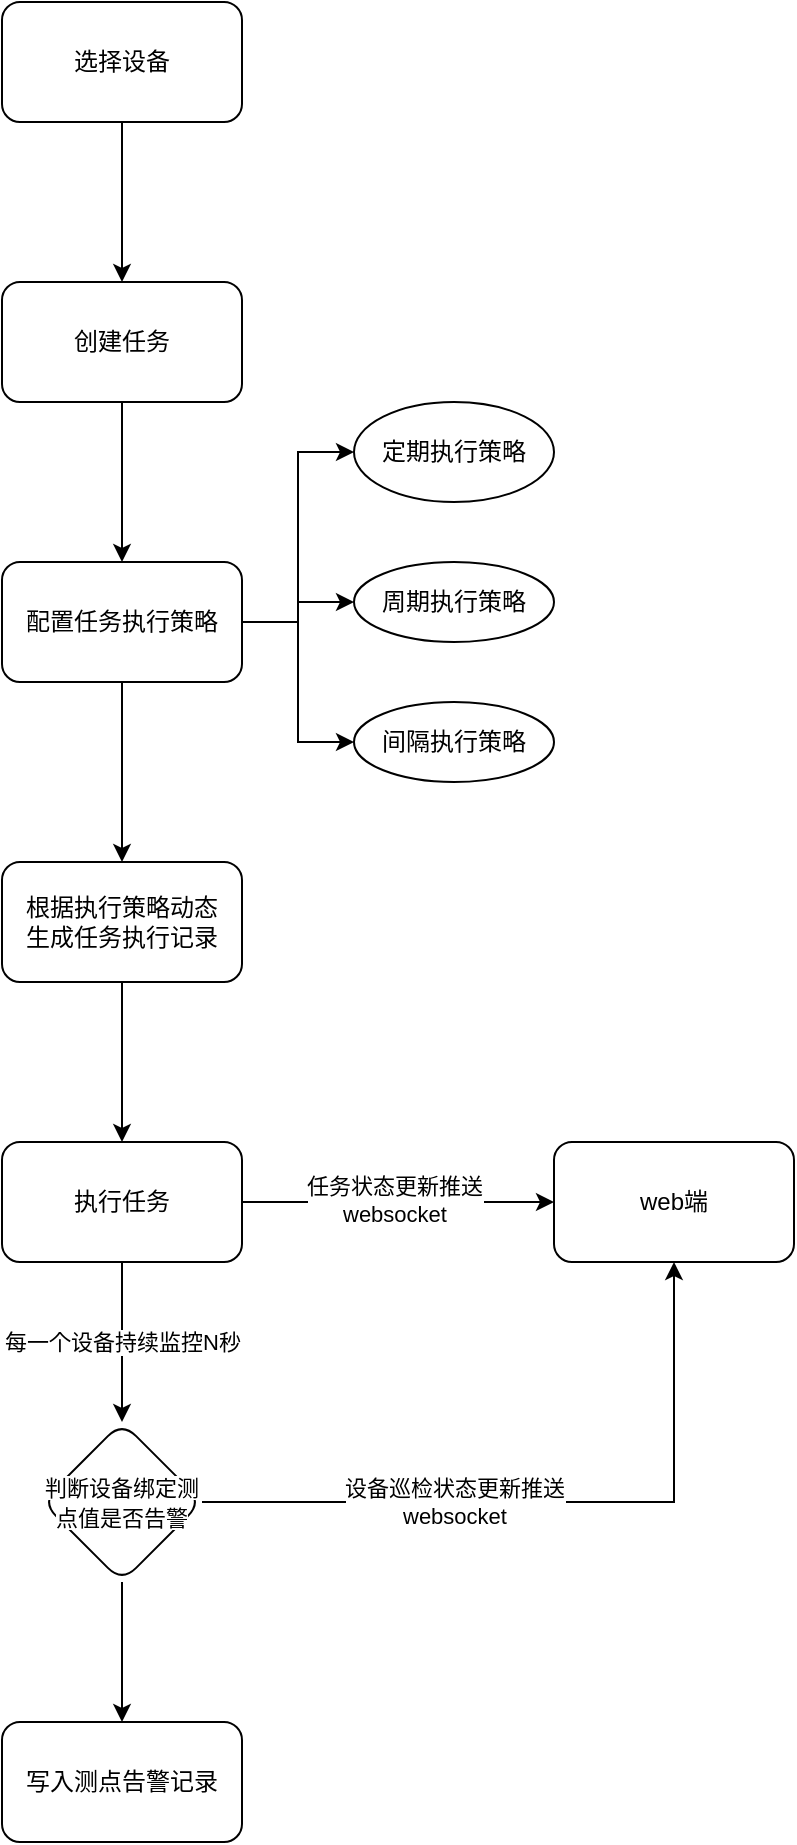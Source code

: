 <mxfile version="20.2.2" type="github">
  <diagram id="w0403fBSO4ZVD5nSPQlh" name="第 1 页">
    <mxGraphModel dx="932" dy="506" grid="1" gridSize="10" guides="1" tooltips="1" connect="1" arrows="1" fold="1" page="1" pageScale="1" pageWidth="827" pageHeight="1169" math="0" shadow="0">
      <root>
        <mxCell id="0" />
        <mxCell id="1" parent="0" />
        <mxCell id="2cQzLXGR86g6uBBES96R-3" value="" style="edgeStyle=orthogonalEdgeStyle;rounded=0;orthogonalLoop=1;jettySize=auto;html=1;" parent="1" source="2cQzLXGR86g6uBBES96R-1" target="2cQzLXGR86g6uBBES96R-2" edge="1">
          <mxGeometry relative="1" as="geometry" />
        </mxCell>
        <mxCell id="2cQzLXGR86g6uBBES96R-1" value="选择设备" style="rounded=1;whiteSpace=wrap;html=1;" parent="1" vertex="1">
          <mxGeometry x="294" y="70" width="120" height="60" as="geometry" />
        </mxCell>
        <mxCell id="2cQzLXGR86g6uBBES96R-5" value="" style="edgeStyle=orthogonalEdgeStyle;rounded=0;orthogonalLoop=1;jettySize=auto;html=1;" parent="1" source="2cQzLXGR86g6uBBES96R-2" target="2cQzLXGR86g6uBBES96R-4" edge="1">
          <mxGeometry relative="1" as="geometry" />
        </mxCell>
        <mxCell id="2cQzLXGR86g6uBBES96R-2" value="创建任务" style="whiteSpace=wrap;html=1;rounded=1;" parent="1" vertex="1">
          <mxGeometry x="294" y="210" width="120" height="60" as="geometry" />
        </mxCell>
        <mxCell id="2cQzLXGR86g6uBBES96R-7" value="" style="edgeStyle=orthogonalEdgeStyle;rounded=0;orthogonalLoop=1;jettySize=auto;html=1;" parent="1" source="2cQzLXGR86g6uBBES96R-4" target="2cQzLXGR86g6uBBES96R-6" edge="1">
          <mxGeometry relative="1" as="geometry" />
        </mxCell>
        <mxCell id="2cQzLXGR86g6uBBES96R-14" value="" style="edgeStyle=orthogonalEdgeStyle;rounded=0;orthogonalLoop=1;jettySize=auto;html=1;entryX=0;entryY=0.5;entryDx=0;entryDy=0;" parent="1" source="2cQzLXGR86g6uBBES96R-4" target="2cQzLXGR86g6uBBES96R-13" edge="1">
          <mxGeometry relative="1" as="geometry" />
        </mxCell>
        <mxCell id="2cQzLXGR86g6uBBES96R-16" value="" style="edgeStyle=orthogonalEdgeStyle;rounded=0;orthogonalLoop=1;jettySize=auto;html=1;" parent="1" source="2cQzLXGR86g6uBBES96R-4" target="2cQzLXGR86g6uBBES96R-15" edge="1">
          <mxGeometry relative="1" as="geometry" />
        </mxCell>
        <mxCell id="2cQzLXGR86g6uBBES96R-18" value="" style="edgeStyle=orthogonalEdgeStyle;rounded=0;orthogonalLoop=1;jettySize=auto;html=1;entryX=0;entryY=0.5;entryDx=0;entryDy=0;" parent="1" source="2cQzLXGR86g6uBBES96R-4" target="2cQzLXGR86g6uBBES96R-17" edge="1">
          <mxGeometry relative="1" as="geometry" />
        </mxCell>
        <mxCell id="2cQzLXGR86g6uBBES96R-4" value="配置任务执行策略" style="whiteSpace=wrap;html=1;rounded=1;" parent="1" vertex="1">
          <mxGeometry x="294" y="350" width="120" height="60" as="geometry" />
        </mxCell>
        <mxCell id="2cQzLXGR86g6uBBES96R-9" value="" style="edgeStyle=orthogonalEdgeStyle;rounded=0;orthogonalLoop=1;jettySize=auto;html=1;exitX=1;exitY=0.5;exitDx=0;exitDy=0;" parent="1" source="2cQzLXGR86g6uBBES96R-10" target="2cQzLXGR86g6uBBES96R-8" edge="1">
          <mxGeometry relative="1" as="geometry" />
        </mxCell>
        <mxCell id="2cQzLXGR86g6uBBES96R-12" value="任务状态更新推送&lt;br&gt;websocket" style="edgeLabel;html=1;align=center;verticalAlign=middle;resizable=0;points=[];" parent="2cQzLXGR86g6uBBES96R-9" vertex="1" connectable="0">
          <mxGeometry x="-0.025" y="1" relative="1" as="geometry">
            <mxPoint as="offset" />
          </mxGeometry>
        </mxCell>
        <mxCell id="2cQzLXGR86g6uBBES96R-11" value="" style="edgeStyle=orthogonalEdgeStyle;rounded=0;orthogonalLoop=1;jettySize=auto;html=1;" parent="1" source="2cQzLXGR86g6uBBES96R-6" target="2cQzLXGR86g6uBBES96R-10" edge="1">
          <mxGeometry relative="1" as="geometry" />
        </mxCell>
        <mxCell id="2cQzLXGR86g6uBBES96R-6" value="根据执行策略动态&lt;br&gt;生成任务执行记录" style="whiteSpace=wrap;html=1;rounded=1;" parent="1" vertex="1">
          <mxGeometry x="294" y="500" width="120" height="60" as="geometry" />
        </mxCell>
        <mxCell id="2cQzLXGR86g6uBBES96R-8" value="web端" style="whiteSpace=wrap;html=1;rounded=1;" parent="1" vertex="1">
          <mxGeometry x="570" y="640" width="120" height="60" as="geometry" />
        </mxCell>
        <mxCell id="IkSdyd2Y8k110zcRpa2T-4" value="" style="edgeStyle=orthogonalEdgeStyle;rounded=0;orthogonalLoop=1;jettySize=auto;html=1;" edge="1" parent="1" source="2cQzLXGR86g6uBBES96R-10" target="IkSdyd2Y8k110zcRpa2T-3">
          <mxGeometry relative="1" as="geometry" />
        </mxCell>
        <mxCell id="IkSdyd2Y8k110zcRpa2T-8" value="每一个设备持续监控N秒" style="edgeLabel;html=1;align=center;verticalAlign=middle;resizable=0;points=[];" vertex="1" connectable="0" parent="IkSdyd2Y8k110zcRpa2T-4">
          <mxGeometry relative="1" as="geometry">
            <mxPoint as="offset" />
          </mxGeometry>
        </mxCell>
        <mxCell id="2cQzLXGR86g6uBBES96R-10" value="执行任务" style="whiteSpace=wrap;html=1;rounded=1;" parent="1" vertex="1">
          <mxGeometry x="294" y="640" width="120" height="60" as="geometry" />
        </mxCell>
        <mxCell id="2cQzLXGR86g6uBBES96R-13" value="定期执行策略" style="ellipse;whiteSpace=wrap;html=1;rounded=1;" parent="1" vertex="1">
          <mxGeometry x="470" y="270" width="100" height="50" as="geometry" />
        </mxCell>
        <mxCell id="2cQzLXGR86g6uBBES96R-15" value="周期执行策略" style="ellipse;whiteSpace=wrap;html=1;rounded=1;" parent="1" vertex="1">
          <mxGeometry x="470" y="350" width="100" height="40" as="geometry" />
        </mxCell>
        <mxCell id="2cQzLXGR86g6uBBES96R-17" value="间隔执行策略" style="ellipse;whiteSpace=wrap;html=1;rounded=1;" parent="1" vertex="1">
          <mxGeometry x="470" y="420" width="100" height="40" as="geometry" />
        </mxCell>
        <mxCell id="2cQzLXGR86g6uBBES96R-20" value="写入测点告警记录" style="whiteSpace=wrap;html=1;rounded=1;" parent="1" vertex="1">
          <mxGeometry x="294" y="930" width="120" height="60" as="geometry" />
        </mxCell>
        <mxCell id="IkSdyd2Y8k110zcRpa2T-5" style="edgeStyle=orthogonalEdgeStyle;rounded=0;orthogonalLoop=1;jettySize=auto;html=1;exitX=0.5;exitY=1;exitDx=0;exitDy=0;entryX=0.5;entryY=0;entryDx=0;entryDy=0;" edge="1" parent="1" source="IkSdyd2Y8k110zcRpa2T-3" target="2cQzLXGR86g6uBBES96R-20">
          <mxGeometry relative="1" as="geometry" />
        </mxCell>
        <mxCell id="IkSdyd2Y8k110zcRpa2T-6" style="edgeStyle=orthogonalEdgeStyle;rounded=0;orthogonalLoop=1;jettySize=auto;html=1;exitX=1;exitY=0.5;exitDx=0;exitDy=0;entryX=0.5;entryY=1;entryDx=0;entryDy=0;" edge="1" parent="1" source="IkSdyd2Y8k110zcRpa2T-3" target="2cQzLXGR86g6uBBES96R-8">
          <mxGeometry relative="1" as="geometry" />
        </mxCell>
        <mxCell id="IkSdyd2Y8k110zcRpa2T-9" value="设备巡检状态更新推送&lt;br&gt;websocket" style="edgeLabel;html=1;align=center;verticalAlign=middle;resizable=0;points=[];" vertex="1" connectable="0" parent="IkSdyd2Y8k110zcRpa2T-6">
          <mxGeometry x="-0.25" y="1" relative="1" as="geometry">
            <mxPoint x="-8" y="1" as="offset" />
          </mxGeometry>
        </mxCell>
        <mxCell id="IkSdyd2Y8k110zcRpa2T-3" value="&lt;span style=&quot;font-size: 11px; background-color: rgb(255, 255, 255);&quot;&gt;判断设备绑定测点值是否告警&lt;/span&gt;" style="rhombus;whiteSpace=wrap;html=1;rounded=1;" vertex="1" parent="1">
          <mxGeometry x="314" y="780" width="80" height="80" as="geometry" />
        </mxCell>
      </root>
    </mxGraphModel>
  </diagram>
</mxfile>
